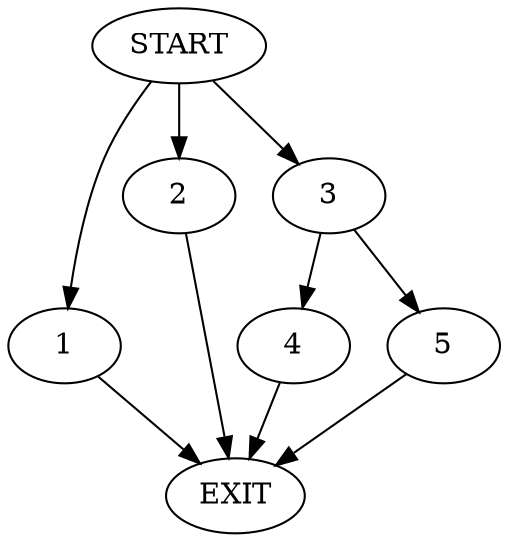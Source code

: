 digraph {
0 [label="START"]
6 [label="EXIT"]
0 -> 1
1 -> 6
0 -> 2
2 -> 6
0 -> 3
3 -> 4
3 -> 5
5 -> 6
4 -> 6
}
